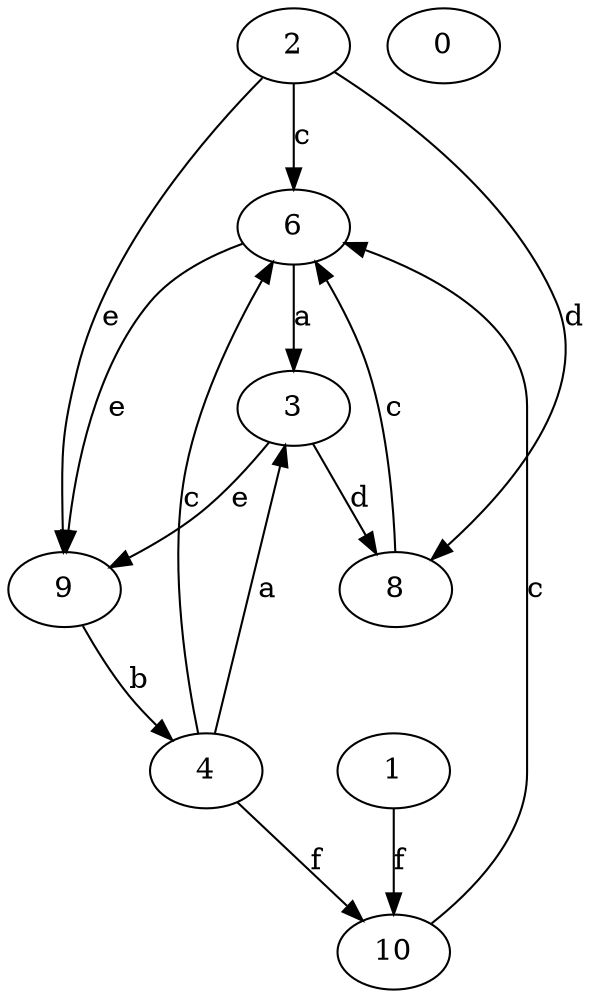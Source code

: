 strict digraph  {
2;
3;
4;
6;
8;
0;
9;
1;
10;
2 -> 6  [label=c];
2 -> 8  [label=d];
2 -> 9  [label=e];
3 -> 8  [label=d];
3 -> 9  [label=e];
4 -> 3  [label=a];
4 -> 6  [label=c];
4 -> 10  [label=f];
6 -> 3  [label=a];
6 -> 9  [label=e];
8 -> 6  [label=c];
9 -> 4  [label=b];
1 -> 10  [label=f];
10 -> 6  [label=c];
}
